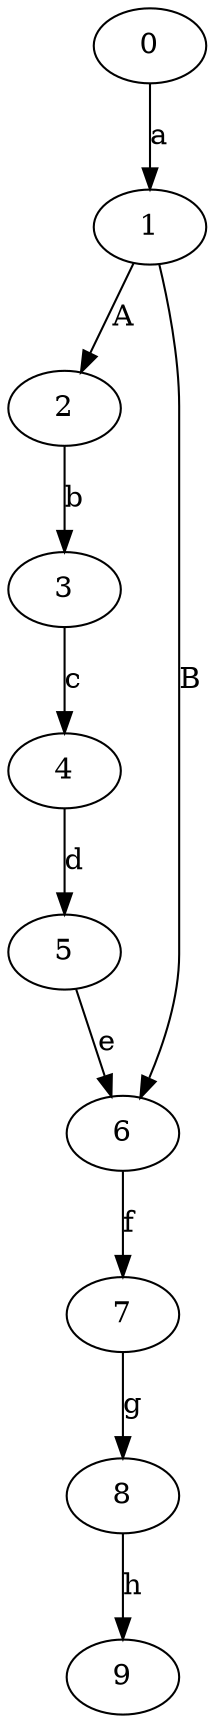 digraph {
		0 -> 1[label="a"];
		1 -> 2[label="A"];
		1 -> 6[label="B"];
		2 -> 3[label="b"];
		3 -> 4[label="c"];
		4 -> 5[label="d"];
		5 -> 6[label="e"];
		6 -> 7[label="f"];
		7 -> 8[label="g"];
		8 -> 9[label="h"];
	}
	

